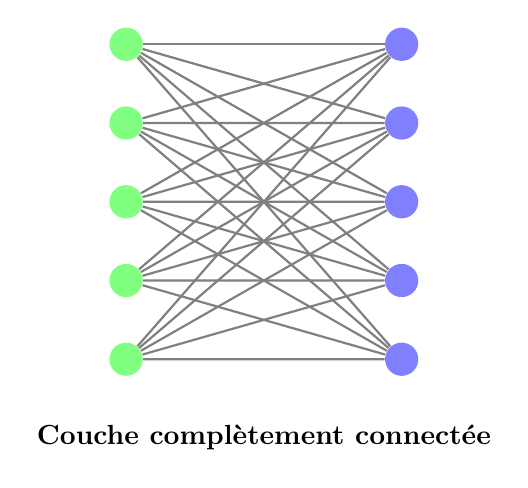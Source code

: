 % Figure after Kjell Magne Fauske
% http://www.texample.net/tikz/examples/neural-network/
\begin{tikzpicture}[draw=black!50, node distance=3.5cm]
   \def\layersep{3.5cm}
    \tikzstyle{every pin edge}=[<-,shorten <=1pt,thick]
    \tikzstyle{neuron}=[circle,fill=black!25,minimum size=12pt,inner sep=0pt]
    \tikzstyle{entree}=[];
    \tikzstyle{input neuron}=[neuron, fill=green!50];
    \tikzstyle{output neuron}=[neuron, fill=red!50];
    \tikzstyle{hidden neuron}=[neuron, fill=blue!50];
    \tikzstyle{annot} = [text width=4em, text centered]

    % Premiere couche
    \foreach \name / \y in {1,...,5}
    % This is the same as writing \foreach \name / \y in {1/1,2/2,3/3,4/4}
        \node[input neuron] (I-\name) at (0,-\y) {};

    %Seconde couche
    \foreach \name / \y in {1,...,5}
        \path[yshift=0cm]
            node[hidden neuron] (H-\name) at (\layersep,-\y cm) {};


    % Connect every node in the input layer with every node in the
    % hidden layer.
    \foreach \source in {1,...,5}
        \foreach \dest in {1,...,5}
            \path[thick] (I-\source) edge (H-\dest);


 \node at (1.75,-6){\bf Couche complètement connectée};

\end{tikzpicture}  